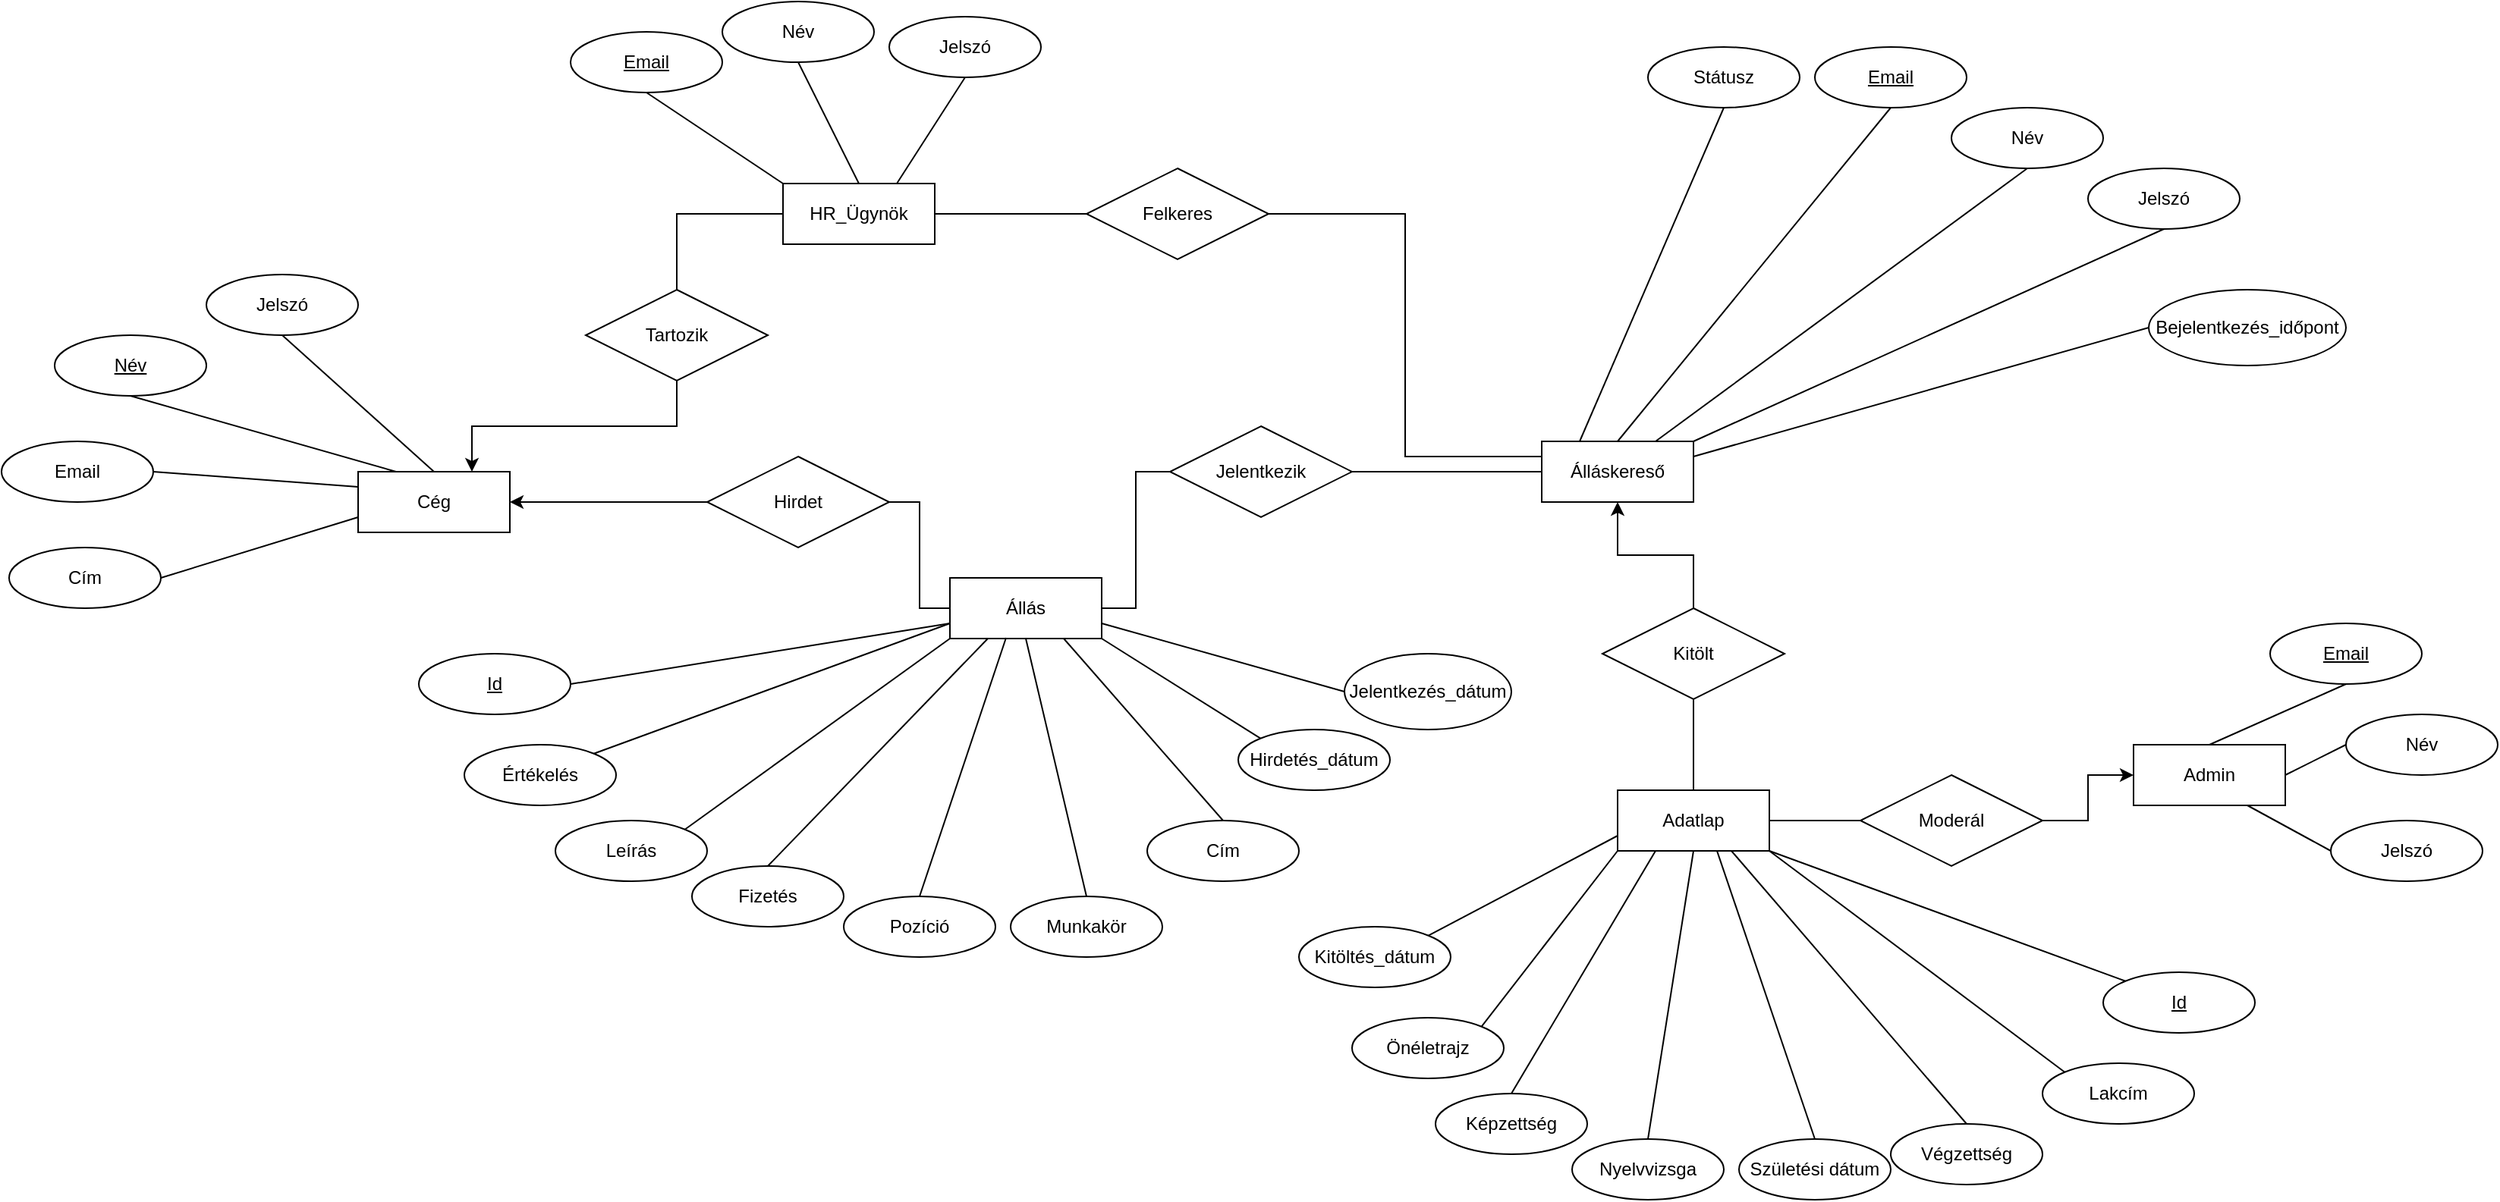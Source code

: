 <mxfile version="24.7.17">
  <diagram id="R2lEEEUBdFMjLlhIrx00" name="Page-1">
    <mxGraphModel dx="2465" dy="968" grid="1" gridSize="10" guides="1" tooltips="1" connect="1" arrows="1" fold="1" page="1" pageScale="1" pageWidth="850" pageHeight="1100" math="0" shadow="0" extFonts="Permanent Marker^https://fonts.googleapis.com/css?family=Permanent+Marker">
      <root>
        <mxCell id="0" />
        <mxCell id="1" parent="0" />
        <mxCell id="TfZkgN9oAAijPGuQ7Fzb-1" value="Álláskereső" style="whiteSpace=wrap;html=1;align=center;" parent="1" vertex="1">
          <mxGeometry x="590" y="320" width="100" height="40" as="geometry" />
        </mxCell>
        <mxCell id="TfZkgN9oAAijPGuQ7Fzb-2" value="Cég" style="whiteSpace=wrap;html=1;align=center;" parent="1" vertex="1">
          <mxGeometry x="-190" y="340" width="100" height="40" as="geometry" />
        </mxCell>
        <mxCell id="TfZkgN9oAAijPGuQ7Fzb-3" value="Állás" style="whiteSpace=wrap;html=1;align=center;" parent="1" vertex="1">
          <mxGeometry x="200" y="410" width="100" height="40" as="geometry" />
        </mxCell>
        <mxCell id="TfZkgN9oAAijPGuQ7Fzb-4" value="Adatlap" style="whiteSpace=wrap;html=1;align=center;" parent="1" vertex="1">
          <mxGeometry x="640" y="550" width="100" height="40" as="geometry" />
        </mxCell>
        <mxCell id="TfZkgN9oAAijPGuQ7Fzb-5" value="Admin" style="whiteSpace=wrap;html=1;align=center;" parent="1" vertex="1">
          <mxGeometry x="980" y="520" width="100" height="40" as="geometry" />
        </mxCell>
        <mxCell id="TfZkgN9oAAijPGuQ7Fzb-8" style="edgeStyle=orthogonalEdgeStyle;rounded=0;orthogonalLoop=1;jettySize=auto;html=1;exitX=0.5;exitY=1;exitDx=0;exitDy=0;entryX=0.5;entryY=0;entryDx=0;entryDy=0;endArrow=none;endFill=0;" parent="1" source="TfZkgN9oAAijPGuQ7Fzb-6" target="TfZkgN9oAAijPGuQ7Fzb-4" edge="1">
          <mxGeometry relative="1" as="geometry" />
        </mxCell>
        <mxCell id="wKWW_59mmxrRqsJbSAw7-1" style="edgeStyle=orthogonalEdgeStyle;rounded=0;orthogonalLoop=1;jettySize=auto;html=1;exitX=0.5;exitY=0;exitDx=0;exitDy=0;entryX=0.5;entryY=1;entryDx=0;entryDy=0;" edge="1" parent="1" source="TfZkgN9oAAijPGuQ7Fzb-6" target="TfZkgN9oAAijPGuQ7Fzb-1">
          <mxGeometry relative="1" as="geometry" />
        </mxCell>
        <mxCell id="TfZkgN9oAAijPGuQ7Fzb-6" value="Kitölt" style="shape=rhombus;perimeter=rhombusPerimeter;whiteSpace=wrap;html=1;align=center;" parent="1" vertex="1">
          <mxGeometry x="630" y="430" width="120" height="60" as="geometry" />
        </mxCell>
        <mxCell id="TfZkgN9oAAijPGuQ7Fzb-10" style="edgeStyle=orthogonalEdgeStyle;rounded=0;orthogonalLoop=1;jettySize=auto;html=1;exitX=1;exitY=0.5;exitDx=0;exitDy=0;entryX=0;entryY=0.5;entryDx=0;entryDy=0;" parent="1" source="TfZkgN9oAAijPGuQ7Fzb-9" target="TfZkgN9oAAijPGuQ7Fzb-5" edge="1">
          <mxGeometry relative="1" as="geometry" />
        </mxCell>
        <mxCell id="TfZkgN9oAAijPGuQ7Fzb-11" style="edgeStyle=orthogonalEdgeStyle;rounded=0;orthogonalLoop=1;jettySize=auto;html=1;exitX=0;exitY=0.5;exitDx=0;exitDy=0;entryX=1;entryY=0.5;entryDx=0;entryDy=0;endArrow=none;endFill=0;" parent="1" source="TfZkgN9oAAijPGuQ7Fzb-9" target="TfZkgN9oAAijPGuQ7Fzb-4" edge="1">
          <mxGeometry relative="1" as="geometry" />
        </mxCell>
        <mxCell id="TfZkgN9oAAijPGuQ7Fzb-9" value="Moderál" style="shape=rhombus;perimeter=rhombusPerimeter;whiteSpace=wrap;html=1;align=center;" parent="1" vertex="1">
          <mxGeometry x="800" y="540" width="120" height="60" as="geometry" />
        </mxCell>
        <mxCell id="TfZkgN9oAAijPGuQ7Fzb-13" style="edgeStyle=orthogonalEdgeStyle;rounded=0;orthogonalLoop=1;jettySize=auto;html=1;exitX=0;exitY=0.5;exitDx=0;exitDy=0;entryX=1;entryY=0.5;entryDx=0;entryDy=0;" parent="1" source="TfZkgN9oAAijPGuQ7Fzb-12" target="TfZkgN9oAAijPGuQ7Fzb-2" edge="1">
          <mxGeometry relative="1" as="geometry" />
        </mxCell>
        <mxCell id="TfZkgN9oAAijPGuQ7Fzb-14" style="edgeStyle=orthogonalEdgeStyle;rounded=0;orthogonalLoop=1;jettySize=auto;html=1;exitX=1;exitY=0.5;exitDx=0;exitDy=0;entryX=0;entryY=0.5;entryDx=0;entryDy=0;endArrow=none;endFill=0;" parent="1" source="TfZkgN9oAAijPGuQ7Fzb-12" target="TfZkgN9oAAijPGuQ7Fzb-3" edge="1">
          <mxGeometry relative="1" as="geometry" />
        </mxCell>
        <mxCell id="TfZkgN9oAAijPGuQ7Fzb-12" value="Hirdet" style="shape=rhombus;perimeter=rhombusPerimeter;whiteSpace=wrap;html=1;align=center;" parent="1" vertex="1">
          <mxGeometry x="40" y="330" width="120" height="60" as="geometry" />
        </mxCell>
        <mxCell id="TfZkgN9oAAijPGuQ7Fzb-17" style="edgeStyle=orthogonalEdgeStyle;rounded=0;orthogonalLoop=1;jettySize=auto;html=1;exitX=0;exitY=0.5;exitDx=0;exitDy=0;entryX=1;entryY=0.5;entryDx=0;entryDy=0;endArrow=none;endFill=0;" parent="1" source="TfZkgN9oAAijPGuQ7Fzb-15" target="TfZkgN9oAAijPGuQ7Fzb-3" edge="1">
          <mxGeometry relative="1" as="geometry" />
        </mxCell>
        <mxCell id="TfZkgN9oAAijPGuQ7Fzb-18" style="edgeStyle=orthogonalEdgeStyle;rounded=0;orthogonalLoop=1;jettySize=auto;html=1;exitX=1;exitY=0.5;exitDx=0;exitDy=0;entryX=0;entryY=0.5;entryDx=0;entryDy=0;endArrow=none;endFill=0;" parent="1" source="TfZkgN9oAAijPGuQ7Fzb-15" target="TfZkgN9oAAijPGuQ7Fzb-1" edge="1">
          <mxGeometry relative="1" as="geometry" />
        </mxCell>
        <mxCell id="TfZkgN9oAAijPGuQ7Fzb-15" value="Jelentkezik" style="shape=rhombus;perimeter=rhombusPerimeter;whiteSpace=wrap;html=1;align=center;" parent="1" vertex="1">
          <mxGeometry x="345" y="310" width="120" height="60" as="geometry" />
        </mxCell>
        <mxCell id="TfZkgN9oAAijPGuQ7Fzb-25" style="rounded=0;orthogonalLoop=1;jettySize=auto;html=1;exitX=0.5;exitY=1;exitDx=0;exitDy=0;entryX=0.75;entryY=0;entryDx=0;entryDy=0;endArrow=none;endFill=0;" parent="1" source="TfZkgN9oAAijPGuQ7Fzb-19" target="TfZkgN9oAAijPGuQ7Fzb-1" edge="1">
          <mxGeometry relative="1" as="geometry" />
        </mxCell>
        <mxCell id="TfZkgN9oAAijPGuQ7Fzb-19" value="Név" style="ellipse;whiteSpace=wrap;html=1;align=center;" parent="1" vertex="1">
          <mxGeometry x="860" y="100" width="100" height="40" as="geometry" />
        </mxCell>
        <mxCell id="TfZkgN9oAAijPGuQ7Fzb-24" style="rounded=0;orthogonalLoop=1;jettySize=auto;html=1;exitX=0.5;exitY=1;exitDx=0;exitDy=0;entryX=0.5;entryY=0;entryDx=0;entryDy=0;endArrow=none;endFill=0;" parent="1" source="TfZkgN9oAAijPGuQ7Fzb-20" target="TfZkgN9oAAijPGuQ7Fzb-1" edge="1">
          <mxGeometry relative="1" as="geometry" />
        </mxCell>
        <mxCell id="TfZkgN9oAAijPGuQ7Fzb-20" value="&lt;u&gt;Email&lt;/u&gt;" style="ellipse;whiteSpace=wrap;html=1;align=center;" parent="1" vertex="1">
          <mxGeometry x="770" y="60" width="100" height="40" as="geometry" />
        </mxCell>
        <mxCell id="TfZkgN9oAAijPGuQ7Fzb-26" style="rounded=0;orthogonalLoop=1;jettySize=auto;html=1;exitX=0.5;exitY=1;exitDx=0;exitDy=0;entryX=1;entryY=0;entryDx=0;entryDy=0;endArrow=none;endFill=0;" parent="1" source="TfZkgN9oAAijPGuQ7Fzb-21" target="TfZkgN9oAAijPGuQ7Fzb-1" edge="1">
          <mxGeometry relative="1" as="geometry" />
        </mxCell>
        <mxCell id="TfZkgN9oAAijPGuQ7Fzb-21" value="Jelszó" style="ellipse;whiteSpace=wrap;html=1;align=center;" parent="1" vertex="1">
          <mxGeometry x="950" y="140" width="100" height="40" as="geometry" />
        </mxCell>
        <mxCell id="TfZkgN9oAAijPGuQ7Fzb-27" style="rounded=0;orthogonalLoop=1;jettySize=auto;html=1;exitX=0;exitY=0;exitDx=0;exitDy=0;entryX=1;entryY=1;entryDx=0;entryDy=0;endArrow=none;endFill=0;" parent="1" source="TfZkgN9oAAijPGuQ7Fzb-22" target="TfZkgN9oAAijPGuQ7Fzb-4" edge="1">
          <mxGeometry relative="1" as="geometry" />
        </mxCell>
        <mxCell id="TfZkgN9oAAijPGuQ7Fzb-22" value="Lakcím" style="ellipse;whiteSpace=wrap;html=1;align=center;" parent="1" vertex="1">
          <mxGeometry x="920" y="730" width="100" height="40" as="geometry" />
        </mxCell>
        <mxCell id="TfZkgN9oAAijPGuQ7Fzb-33" style="rounded=0;orthogonalLoop=1;jettySize=auto;html=1;exitX=0.5;exitY=1;exitDx=0;exitDy=0;entryX=0.25;entryY=0;entryDx=0;entryDy=0;endArrow=none;endFill=0;" parent="1" source="TfZkgN9oAAijPGuQ7Fzb-28" target="TfZkgN9oAAijPGuQ7Fzb-2" edge="1">
          <mxGeometry relative="1" as="geometry" />
        </mxCell>
        <mxCell id="TfZkgN9oAAijPGuQ7Fzb-28" value="&lt;u&gt;Név&lt;/u&gt;" style="ellipse;whiteSpace=wrap;html=1;align=center;" parent="1" vertex="1">
          <mxGeometry x="-390" y="250" width="100" height="40" as="geometry" />
        </mxCell>
        <mxCell id="TfZkgN9oAAijPGuQ7Fzb-34" style="rounded=0;orthogonalLoop=1;jettySize=auto;html=1;exitX=1;exitY=0.5;exitDx=0;exitDy=0;entryX=0;entryY=0.25;entryDx=0;entryDy=0;endArrow=none;endFill=0;" parent="1" source="TfZkgN9oAAijPGuQ7Fzb-29" target="TfZkgN9oAAijPGuQ7Fzb-2" edge="1">
          <mxGeometry relative="1" as="geometry" />
        </mxCell>
        <mxCell id="TfZkgN9oAAijPGuQ7Fzb-29" value="Email" style="ellipse;whiteSpace=wrap;html=1;align=center;" parent="1" vertex="1">
          <mxGeometry x="-425" y="320" width="100" height="40" as="geometry" />
        </mxCell>
        <mxCell id="TfZkgN9oAAijPGuQ7Fzb-32" style="rounded=0;orthogonalLoop=1;jettySize=auto;html=1;exitX=0.5;exitY=1;exitDx=0;exitDy=0;entryX=0.5;entryY=0;entryDx=0;entryDy=0;endArrow=none;endFill=0;" parent="1" source="TfZkgN9oAAijPGuQ7Fzb-30" target="TfZkgN9oAAijPGuQ7Fzb-2" edge="1">
          <mxGeometry relative="1" as="geometry" />
        </mxCell>
        <mxCell id="TfZkgN9oAAijPGuQ7Fzb-30" value="Jelszó" style="ellipse;whiteSpace=wrap;html=1;align=center;" parent="1" vertex="1">
          <mxGeometry x="-290" y="210" width="100" height="40" as="geometry" />
        </mxCell>
        <mxCell id="TfZkgN9oAAijPGuQ7Fzb-37" style="rounded=0;orthogonalLoop=1;jettySize=auto;html=1;exitX=0.5;exitY=0;exitDx=0;exitDy=0;entryX=0.25;entryY=1;entryDx=0;entryDy=0;endArrow=none;endFill=0;" parent="1" source="TfZkgN9oAAijPGuQ7Fzb-36" target="TfZkgN9oAAijPGuQ7Fzb-4" edge="1">
          <mxGeometry relative="1" as="geometry" />
        </mxCell>
        <mxCell id="TfZkgN9oAAijPGuQ7Fzb-36" value="Képzettség" style="ellipse;whiteSpace=wrap;html=1;align=center;" parent="1" vertex="1">
          <mxGeometry x="520" y="750" width="100" height="40" as="geometry" />
        </mxCell>
        <mxCell id="TfZkgN9oAAijPGuQ7Fzb-42" style="rounded=0;orthogonalLoop=1;jettySize=auto;html=1;exitX=0.5;exitY=0;exitDx=0;exitDy=0;entryX=0.5;entryY=1;entryDx=0;entryDy=0;endArrow=none;endFill=0;" parent="1" source="TfZkgN9oAAijPGuQ7Fzb-38" target="TfZkgN9oAAijPGuQ7Fzb-3" edge="1">
          <mxGeometry relative="1" as="geometry" />
        </mxCell>
        <mxCell id="TfZkgN9oAAijPGuQ7Fzb-38" value="Munkakör" style="ellipse;whiteSpace=wrap;html=1;align=center;" parent="1" vertex="1">
          <mxGeometry x="240" y="620" width="100" height="40" as="geometry" />
        </mxCell>
        <mxCell id="TfZkgN9oAAijPGuQ7Fzb-41" style="rounded=0;orthogonalLoop=1;jettySize=auto;html=1;exitX=0.5;exitY=0;exitDx=0;exitDy=0;entryX=0.25;entryY=1;entryDx=0;entryDy=0;endArrow=none;endFill=0;" parent="1" source="TfZkgN9oAAijPGuQ7Fzb-39" target="TfZkgN9oAAijPGuQ7Fzb-3" edge="1">
          <mxGeometry relative="1" as="geometry" />
        </mxCell>
        <mxCell id="TfZkgN9oAAijPGuQ7Fzb-39" value="Fizetés" style="ellipse;whiteSpace=wrap;html=1;align=center;" parent="1" vertex="1">
          <mxGeometry x="30" y="600" width="100" height="40" as="geometry" />
        </mxCell>
        <mxCell id="TfZkgN9oAAijPGuQ7Fzb-65" style="rounded=0;orthogonalLoop=1;jettySize=auto;html=1;exitX=0;exitY=0.5;exitDx=0;exitDy=0;entryX=1;entryY=0.5;entryDx=0;entryDy=0;endArrow=none;endFill=0;" parent="1" source="TfZkgN9oAAijPGuQ7Fzb-43" target="TfZkgN9oAAijPGuQ7Fzb-5" edge="1">
          <mxGeometry relative="1" as="geometry" />
        </mxCell>
        <mxCell id="TfZkgN9oAAijPGuQ7Fzb-43" value="Név" style="ellipse;whiteSpace=wrap;html=1;align=center;" parent="1" vertex="1">
          <mxGeometry x="1120" y="500" width="100" height="40" as="geometry" />
        </mxCell>
        <mxCell id="TfZkgN9oAAijPGuQ7Fzb-64" style="rounded=0;orthogonalLoop=1;jettySize=auto;html=1;exitX=0.5;exitY=1;exitDx=0;exitDy=0;entryX=0.5;entryY=0;entryDx=0;entryDy=0;endArrow=none;endFill=0;" parent="1" source="TfZkgN9oAAijPGuQ7Fzb-44" target="TfZkgN9oAAijPGuQ7Fzb-5" edge="1">
          <mxGeometry relative="1" as="geometry" />
        </mxCell>
        <mxCell id="TfZkgN9oAAijPGuQ7Fzb-44" value="&lt;u&gt;Email&lt;/u&gt;" style="ellipse;whiteSpace=wrap;html=1;align=center;" parent="1" vertex="1">
          <mxGeometry x="1070" y="440" width="100" height="40" as="geometry" />
        </mxCell>
        <mxCell id="TfZkgN9oAAijPGuQ7Fzb-66" style="rounded=0;orthogonalLoop=1;jettySize=auto;html=1;exitX=0;exitY=0.5;exitDx=0;exitDy=0;entryX=0.75;entryY=1;entryDx=0;entryDy=0;endArrow=none;endFill=0;" parent="1" source="TfZkgN9oAAijPGuQ7Fzb-45" target="TfZkgN9oAAijPGuQ7Fzb-5" edge="1">
          <mxGeometry relative="1" as="geometry" />
        </mxCell>
        <mxCell id="TfZkgN9oAAijPGuQ7Fzb-45" value="Jelszó" style="ellipse;whiteSpace=wrap;html=1;align=center;" parent="1" vertex="1">
          <mxGeometry x="1110" y="570" width="100" height="40" as="geometry" />
        </mxCell>
        <mxCell id="TfZkgN9oAAijPGuQ7Fzb-48" style="rounded=0;orthogonalLoop=1;jettySize=auto;html=1;exitX=0;exitY=0.5;exitDx=0;exitDy=0;entryX=1;entryY=0.25;entryDx=0;entryDy=0;endArrow=none;endFill=0;" parent="1" source="TfZkgN9oAAijPGuQ7Fzb-46" target="TfZkgN9oAAijPGuQ7Fzb-1" edge="1">
          <mxGeometry relative="1" as="geometry" />
        </mxCell>
        <mxCell id="TfZkgN9oAAijPGuQ7Fzb-46" value="Bejelentkezés_időpont" style="ellipse;whiteSpace=wrap;html=1;align=center;" parent="1" vertex="1">
          <mxGeometry x="990" y="220" width="130" height="50" as="geometry" />
        </mxCell>
        <mxCell id="TfZkgN9oAAijPGuQ7Fzb-50" style="rounded=0;orthogonalLoop=1;jettySize=auto;html=1;exitX=0.5;exitY=1;exitDx=0;exitDy=0;entryX=0.25;entryY=0;entryDx=0;entryDy=0;endArrow=none;endFill=0;" parent="1" source="TfZkgN9oAAijPGuQ7Fzb-49" target="TfZkgN9oAAijPGuQ7Fzb-1" edge="1">
          <mxGeometry relative="1" as="geometry" />
        </mxCell>
        <mxCell id="TfZkgN9oAAijPGuQ7Fzb-49" value="Státusz" style="ellipse;whiteSpace=wrap;html=1;align=center;" parent="1" vertex="1">
          <mxGeometry x="660" y="60" width="100" height="40" as="geometry" />
        </mxCell>
        <mxCell id="TfZkgN9oAAijPGuQ7Fzb-52" style="rounded=0;orthogonalLoop=1;jettySize=auto;html=1;exitX=0.5;exitY=0;exitDx=0;exitDy=0;entryX=0.75;entryY=1;entryDx=0;entryDy=0;endArrow=none;endFill=0;" parent="1" source="TfZkgN9oAAijPGuQ7Fzb-51" target="TfZkgN9oAAijPGuQ7Fzb-3" edge="1">
          <mxGeometry relative="1" as="geometry" />
        </mxCell>
        <mxCell id="TfZkgN9oAAijPGuQ7Fzb-51" value="Cím" style="ellipse;whiteSpace=wrap;html=1;align=center;" parent="1" vertex="1">
          <mxGeometry x="330" y="570" width="100" height="40" as="geometry" />
        </mxCell>
        <mxCell id="TfZkgN9oAAijPGuQ7Fzb-54" style="rounded=0;orthogonalLoop=1;jettySize=auto;html=1;exitX=1;exitY=0;exitDx=0;exitDy=0;entryX=0;entryY=1;entryDx=0;entryDy=0;endArrow=none;endFill=0;" parent="1" source="TfZkgN9oAAijPGuQ7Fzb-53" target="TfZkgN9oAAijPGuQ7Fzb-3" edge="1">
          <mxGeometry relative="1" as="geometry" />
        </mxCell>
        <mxCell id="TfZkgN9oAAijPGuQ7Fzb-53" value="Leírás" style="ellipse;whiteSpace=wrap;html=1;align=center;" parent="1" vertex="1">
          <mxGeometry x="-60" y="570" width="100" height="40" as="geometry" />
        </mxCell>
        <mxCell id="FUmWG1da8jLQ4E1M9ivD-2" style="rounded=0;orthogonalLoop=1;jettySize=auto;html=1;exitX=1;exitY=0;exitDx=0;exitDy=0;entryX=0;entryY=1;entryDx=0;entryDy=0;endArrow=none;endFill=0;" parent="1" source="FUmWG1da8jLQ4E1M9ivD-1" target="TfZkgN9oAAijPGuQ7Fzb-4" edge="1">
          <mxGeometry relative="1" as="geometry" />
        </mxCell>
        <mxCell id="FUmWG1da8jLQ4E1M9ivD-1" value="Önéletrajz" style="ellipse;whiteSpace=wrap;html=1;align=center;" parent="1" vertex="1">
          <mxGeometry x="465" y="700" width="100" height="40" as="geometry" />
        </mxCell>
        <mxCell id="FUmWG1da8jLQ4E1M9ivD-10" style="edgeStyle=orthogonalEdgeStyle;rounded=0;orthogonalLoop=1;jettySize=auto;html=1;exitX=1;exitY=0.5;exitDx=0;exitDy=0;entryX=0;entryY=0.5;entryDx=0;entryDy=0;endArrow=none;endFill=0;" parent="1" source="FUmWG1da8jLQ4E1M9ivD-3" target="FUmWG1da8jLQ4E1M9ivD-8" edge="1">
          <mxGeometry relative="1" as="geometry" />
        </mxCell>
        <mxCell id="FUmWG1da8jLQ4E1M9ivD-3" value="HR_Ügynök" style="whiteSpace=wrap;html=1;align=center;" parent="1" vertex="1">
          <mxGeometry x="90" y="150" width="100" height="40" as="geometry" />
        </mxCell>
        <mxCell id="FUmWG1da8jLQ4E1M9ivD-6" style="edgeStyle=orthogonalEdgeStyle;rounded=0;orthogonalLoop=1;jettySize=auto;html=1;exitX=0.5;exitY=1;exitDx=0;exitDy=0;entryX=0.75;entryY=0;entryDx=0;entryDy=0;" parent="1" source="FUmWG1da8jLQ4E1M9ivD-4" target="TfZkgN9oAAijPGuQ7Fzb-2" edge="1">
          <mxGeometry relative="1" as="geometry" />
        </mxCell>
        <mxCell id="FUmWG1da8jLQ4E1M9ivD-7" style="edgeStyle=orthogonalEdgeStyle;rounded=0;orthogonalLoop=1;jettySize=auto;html=1;exitX=0.5;exitY=0;exitDx=0;exitDy=0;entryX=0;entryY=0.5;entryDx=0;entryDy=0;endArrow=none;endFill=0;" parent="1" source="FUmWG1da8jLQ4E1M9ivD-4" target="FUmWG1da8jLQ4E1M9ivD-3" edge="1">
          <mxGeometry relative="1" as="geometry" />
        </mxCell>
        <mxCell id="FUmWG1da8jLQ4E1M9ivD-4" value="Tartozik" style="shape=rhombus;perimeter=rhombusPerimeter;whiteSpace=wrap;html=1;align=center;" parent="1" vertex="1">
          <mxGeometry x="-40" y="220" width="120" height="60" as="geometry" />
        </mxCell>
        <mxCell id="FUmWG1da8jLQ4E1M9ivD-11" style="edgeStyle=orthogonalEdgeStyle;rounded=0;orthogonalLoop=1;jettySize=auto;html=1;exitX=1;exitY=0.5;exitDx=0;exitDy=0;entryX=0;entryY=0.25;entryDx=0;entryDy=0;endArrow=none;endFill=0;" parent="1" source="FUmWG1da8jLQ4E1M9ivD-8" target="TfZkgN9oAAijPGuQ7Fzb-1" edge="1">
          <mxGeometry relative="1" as="geometry" />
        </mxCell>
        <mxCell id="FUmWG1da8jLQ4E1M9ivD-8" value="Felkeres" style="shape=rhombus;perimeter=rhombusPerimeter;whiteSpace=wrap;html=1;align=center;" parent="1" vertex="1">
          <mxGeometry x="290" y="140" width="120" height="60" as="geometry" />
        </mxCell>
        <mxCell id="FUmWG1da8jLQ4E1M9ivD-21" style="rounded=0;orthogonalLoop=1;jettySize=auto;html=1;exitX=0.5;exitY=0;exitDx=0;exitDy=0;entryX=0.5;entryY=1;entryDx=0;entryDy=0;endArrow=none;endFill=0;" parent="1" source="FUmWG1da8jLQ4E1M9ivD-20" target="TfZkgN9oAAijPGuQ7Fzb-4" edge="1">
          <mxGeometry relative="1" as="geometry" />
        </mxCell>
        <mxCell id="FUmWG1da8jLQ4E1M9ivD-20" value="Nyelvvizsga" style="ellipse;whiteSpace=wrap;html=1;align=center;" parent="1" vertex="1">
          <mxGeometry x="610" y="780" width="100" height="40" as="geometry" />
        </mxCell>
        <mxCell id="FUmWG1da8jLQ4E1M9ivD-23" style="rounded=0;orthogonalLoop=1;jettySize=auto;html=1;exitX=0.5;exitY=0;exitDx=0;exitDy=0;entryX=0.75;entryY=1;entryDx=0;entryDy=0;endArrow=none;endFill=0;" parent="1" source="FUmWG1da8jLQ4E1M9ivD-22" target="TfZkgN9oAAijPGuQ7Fzb-4" edge="1">
          <mxGeometry relative="1" as="geometry" />
        </mxCell>
        <mxCell id="FUmWG1da8jLQ4E1M9ivD-22" value="Végzettség" style="ellipse;whiteSpace=wrap;html=1;align=center;" parent="1" vertex="1">
          <mxGeometry x="820" y="770" width="100" height="40" as="geometry" />
        </mxCell>
        <mxCell id="FUmWG1da8jLQ4E1M9ivD-27" style="rounded=0;orthogonalLoop=1;jettySize=auto;html=1;exitX=0.5;exitY=1;exitDx=0;exitDy=0;entryX=0;entryY=0;entryDx=0;entryDy=0;endArrow=none;endFill=0;" parent="1" source="FUmWG1da8jLQ4E1M9ivD-24" target="FUmWG1da8jLQ4E1M9ivD-3" edge="1">
          <mxGeometry relative="1" as="geometry" />
        </mxCell>
        <mxCell id="FUmWG1da8jLQ4E1M9ivD-24" value="&lt;u&gt;Email&lt;/u&gt;" style="ellipse;whiteSpace=wrap;html=1;align=center;" parent="1" vertex="1">
          <mxGeometry x="-50" y="50" width="100" height="40" as="geometry" />
        </mxCell>
        <mxCell id="FUmWG1da8jLQ4E1M9ivD-28" style="rounded=0;orthogonalLoop=1;jettySize=auto;html=1;exitX=0.5;exitY=1;exitDx=0;exitDy=0;entryX=0.5;entryY=0;entryDx=0;entryDy=0;endArrow=none;endFill=0;" parent="1" source="FUmWG1da8jLQ4E1M9ivD-25" target="FUmWG1da8jLQ4E1M9ivD-3" edge="1">
          <mxGeometry relative="1" as="geometry" />
        </mxCell>
        <mxCell id="FUmWG1da8jLQ4E1M9ivD-25" value="Név" style="ellipse;whiteSpace=wrap;html=1;align=center;" parent="1" vertex="1">
          <mxGeometry x="50" y="30" width="100" height="40" as="geometry" />
        </mxCell>
        <mxCell id="FUmWG1da8jLQ4E1M9ivD-29" style="rounded=0;orthogonalLoop=1;jettySize=auto;html=1;exitX=0.5;exitY=1;exitDx=0;exitDy=0;entryX=0.75;entryY=0;entryDx=0;entryDy=0;endArrow=none;endFill=0;" parent="1" source="FUmWG1da8jLQ4E1M9ivD-26" target="FUmWG1da8jLQ4E1M9ivD-3" edge="1">
          <mxGeometry relative="1" as="geometry" />
        </mxCell>
        <mxCell id="FUmWG1da8jLQ4E1M9ivD-26" value="Jelszó" style="ellipse;whiteSpace=wrap;html=1;align=center;" parent="1" vertex="1">
          <mxGeometry x="160" y="40" width="100" height="40" as="geometry" />
        </mxCell>
        <mxCell id="FUmWG1da8jLQ4E1M9ivD-31" style="rounded=0;orthogonalLoop=1;jettySize=auto;html=1;exitX=1;exitY=0.5;exitDx=0;exitDy=0;entryX=0;entryY=0.75;entryDx=0;entryDy=0;endArrow=none;endFill=0;" parent="1" source="FUmWG1da8jLQ4E1M9ivD-30" target="TfZkgN9oAAijPGuQ7Fzb-3" edge="1">
          <mxGeometry relative="1" as="geometry" />
        </mxCell>
        <mxCell id="FUmWG1da8jLQ4E1M9ivD-30" value="&lt;u&gt;Id&lt;/u&gt;" style="ellipse;whiteSpace=wrap;html=1;align=center;" parent="1" vertex="1">
          <mxGeometry x="-150" y="460" width="100" height="40" as="geometry" />
        </mxCell>
        <mxCell id="FUmWG1da8jLQ4E1M9ivD-33" style="rounded=0;orthogonalLoop=1;jettySize=auto;html=1;exitX=0;exitY=0;exitDx=0;exitDy=0;entryX=1;entryY=1;entryDx=0;entryDy=0;endArrow=none;endFill=0;" parent="1" source="FUmWG1da8jLQ4E1M9ivD-32" target="TfZkgN9oAAijPGuQ7Fzb-4" edge="1">
          <mxGeometry relative="1" as="geometry" />
        </mxCell>
        <mxCell id="FUmWG1da8jLQ4E1M9ivD-32" value="&lt;u&gt;Id&lt;/u&gt;" style="ellipse;whiteSpace=wrap;html=1;align=center;" parent="1" vertex="1">
          <mxGeometry x="960" y="670" width="100" height="40" as="geometry" />
        </mxCell>
        <mxCell id="FUmWG1da8jLQ4E1M9ivD-35" style="rounded=0;orthogonalLoop=1;jettySize=auto;html=1;exitX=1;exitY=0;exitDx=0;exitDy=0;entryX=0;entryY=0.75;entryDx=0;entryDy=0;endArrow=none;endFill=0;" parent="1" source="FUmWG1da8jLQ4E1M9ivD-34" target="TfZkgN9oAAijPGuQ7Fzb-3" edge="1">
          <mxGeometry relative="1" as="geometry" />
        </mxCell>
        <mxCell id="FUmWG1da8jLQ4E1M9ivD-34" value="Értékelés" style="ellipse;whiteSpace=wrap;html=1;align=center;" parent="1" vertex="1">
          <mxGeometry x="-120" y="520" width="100" height="40" as="geometry" />
        </mxCell>
        <mxCell id="FUmWG1da8jLQ4E1M9ivD-39" style="rounded=0;orthogonalLoop=1;jettySize=auto;html=1;exitX=0;exitY=0;exitDx=0;exitDy=0;entryX=1;entryY=1;entryDx=0;entryDy=0;endArrow=none;endFill=0;" parent="1" source="FUmWG1da8jLQ4E1M9ivD-37" target="TfZkgN9oAAijPGuQ7Fzb-3" edge="1">
          <mxGeometry relative="1" as="geometry" />
        </mxCell>
        <mxCell id="FUmWG1da8jLQ4E1M9ivD-37" value="Hirdetés_dátum" style="ellipse;whiteSpace=wrap;html=1;align=center;" parent="1" vertex="1">
          <mxGeometry x="390" y="510" width="100" height="40" as="geometry" />
        </mxCell>
        <mxCell id="FUmWG1da8jLQ4E1M9ivD-40" style="rounded=0;orthogonalLoop=1;jettySize=auto;html=1;exitX=0;exitY=0.5;exitDx=0;exitDy=0;entryX=1;entryY=0.75;entryDx=0;entryDy=0;endArrow=none;endFill=0;" parent="1" source="FUmWG1da8jLQ4E1M9ivD-38" target="TfZkgN9oAAijPGuQ7Fzb-3" edge="1">
          <mxGeometry relative="1" as="geometry" />
        </mxCell>
        <mxCell id="FUmWG1da8jLQ4E1M9ivD-38" value="Jelentkezés_dátum" style="ellipse;whiteSpace=wrap;html=1;align=center;" parent="1" vertex="1">
          <mxGeometry x="460" y="460" width="110" height="50" as="geometry" />
        </mxCell>
        <mxCell id="FUmWG1da8jLQ4E1M9ivD-42" style="rounded=0;orthogonalLoop=1;jettySize=auto;html=1;exitX=1;exitY=0.5;exitDx=0;exitDy=0;entryX=0;entryY=0.75;entryDx=0;entryDy=0;endArrow=none;endFill=0;" parent="1" source="FUmWG1da8jLQ4E1M9ivD-41" target="TfZkgN9oAAijPGuQ7Fzb-2" edge="1">
          <mxGeometry relative="1" as="geometry" />
        </mxCell>
        <mxCell id="FUmWG1da8jLQ4E1M9ivD-41" value="Cím" style="ellipse;whiteSpace=wrap;html=1;align=center;" parent="1" vertex="1">
          <mxGeometry x="-420" y="390" width="100" height="40" as="geometry" />
        </mxCell>
        <mxCell id="FUmWG1da8jLQ4E1M9ivD-43" value="Születési dátum" style="ellipse;whiteSpace=wrap;html=1;align=center;" parent="1" vertex="1">
          <mxGeometry x="720" y="780" width="100" height="40" as="geometry" />
        </mxCell>
        <mxCell id="FUmWG1da8jLQ4E1M9ivD-44" style="rounded=0;orthogonalLoop=1;jettySize=auto;html=1;exitX=0.5;exitY=0;exitDx=0;exitDy=0;entryX=0.654;entryY=0.992;entryDx=0;entryDy=0;entryPerimeter=0;endArrow=none;endFill=0;" parent="1" source="FUmWG1da8jLQ4E1M9ivD-43" target="TfZkgN9oAAijPGuQ7Fzb-4" edge="1">
          <mxGeometry relative="1" as="geometry" />
        </mxCell>
        <mxCell id="FUmWG1da8jLQ4E1M9ivD-46" style="rounded=0;orthogonalLoop=1;jettySize=auto;html=1;exitX=1;exitY=0;exitDx=0;exitDy=0;entryX=0;entryY=0.75;entryDx=0;entryDy=0;endArrow=none;endFill=0;" parent="1" source="FUmWG1da8jLQ4E1M9ivD-45" target="TfZkgN9oAAijPGuQ7Fzb-4" edge="1">
          <mxGeometry relative="1" as="geometry" />
        </mxCell>
        <mxCell id="FUmWG1da8jLQ4E1M9ivD-45" value="Kitöltés_dátum" style="ellipse;whiteSpace=wrap;html=1;align=center;" parent="1" vertex="1">
          <mxGeometry x="430" y="640" width="100" height="40" as="geometry" />
        </mxCell>
        <mxCell id="FUmWG1da8jLQ4E1M9ivD-47" value="Pozíció" style="ellipse;whiteSpace=wrap;html=1;align=center;" parent="1" vertex="1">
          <mxGeometry x="130" y="620" width="100" height="40" as="geometry" />
        </mxCell>
        <mxCell id="FUmWG1da8jLQ4E1M9ivD-48" style="rounded=0;orthogonalLoop=1;jettySize=auto;html=1;exitX=0.5;exitY=0;exitDx=0;exitDy=0;entryX=0.37;entryY=0.988;entryDx=0;entryDy=0;entryPerimeter=0;endArrow=none;endFill=0;" parent="1" source="FUmWG1da8jLQ4E1M9ivD-47" target="TfZkgN9oAAijPGuQ7Fzb-3" edge="1">
          <mxGeometry relative="1" as="geometry" />
        </mxCell>
      </root>
    </mxGraphModel>
  </diagram>
</mxfile>
